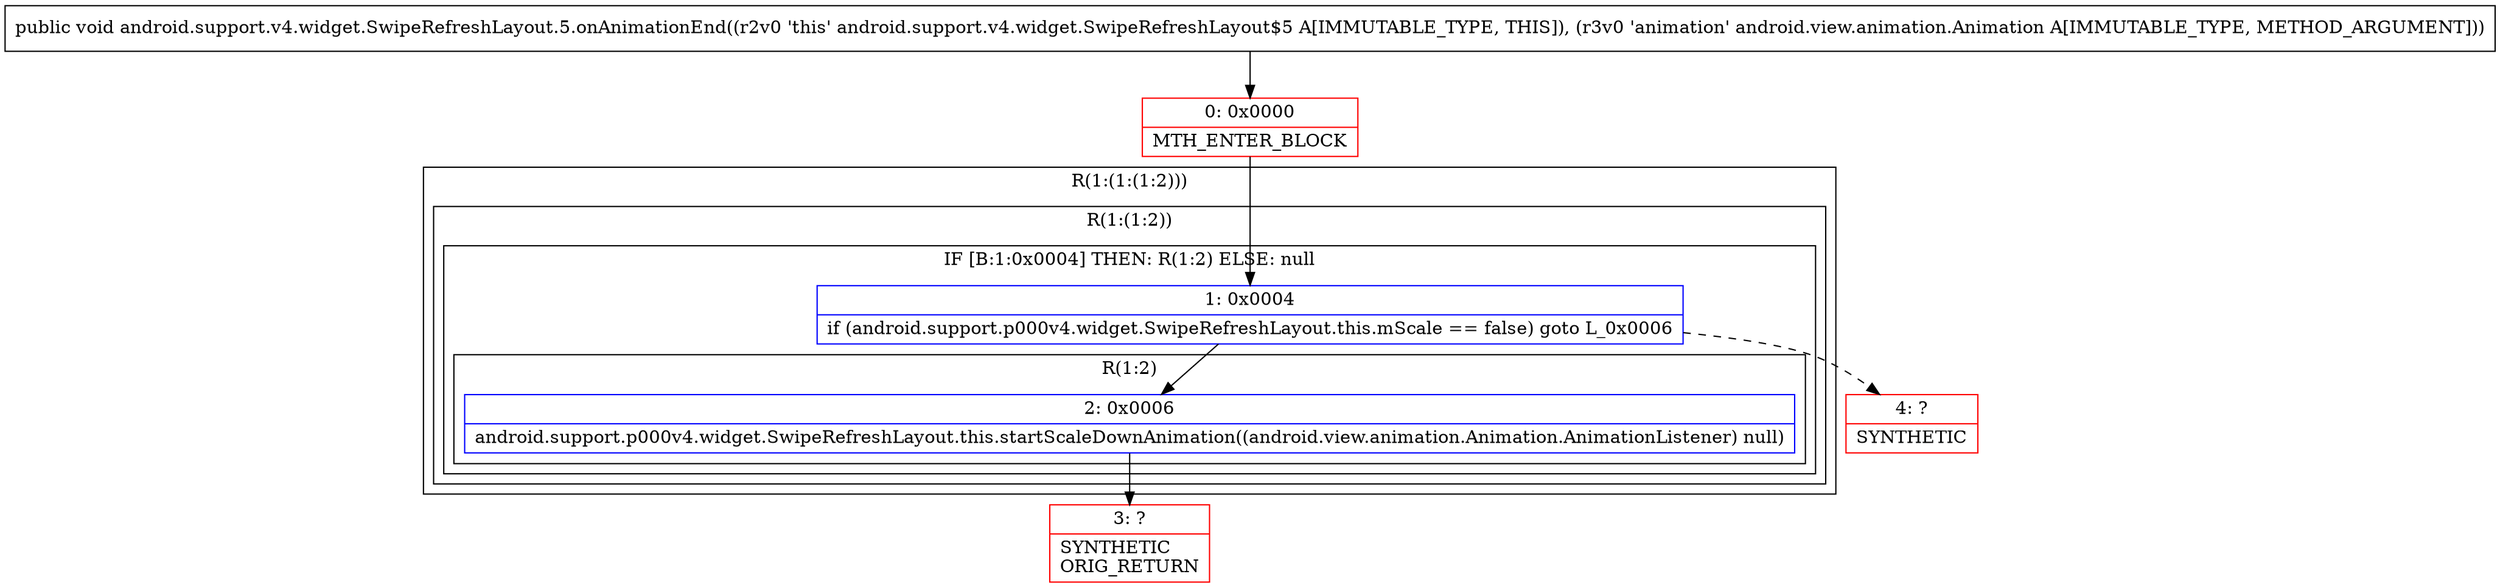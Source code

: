 digraph "CFG forandroid.support.v4.widget.SwipeRefreshLayout.5.onAnimationEnd(Landroid\/view\/animation\/Animation;)V" {
subgraph cluster_Region_987309612 {
label = "R(1:(1:(1:2)))";
node [shape=record,color=blue];
subgraph cluster_Region_2122387592 {
label = "R(1:(1:2))";
node [shape=record,color=blue];
subgraph cluster_IfRegion_1021954129 {
label = "IF [B:1:0x0004] THEN: R(1:2) ELSE: null";
node [shape=record,color=blue];
Node_1 [shape=record,label="{1\:\ 0x0004|if (android.support.p000v4.widget.SwipeRefreshLayout.this.mScale == false) goto L_0x0006\l}"];
subgraph cluster_Region_824317448 {
label = "R(1:2)";
node [shape=record,color=blue];
Node_2 [shape=record,label="{2\:\ 0x0006|android.support.p000v4.widget.SwipeRefreshLayout.this.startScaleDownAnimation((android.view.animation.Animation.AnimationListener) null)\l}"];
}
}
}
}
Node_0 [shape=record,color=red,label="{0\:\ 0x0000|MTH_ENTER_BLOCK\l}"];
Node_3 [shape=record,color=red,label="{3\:\ ?|SYNTHETIC\lORIG_RETURN\l}"];
Node_4 [shape=record,color=red,label="{4\:\ ?|SYNTHETIC\l}"];
MethodNode[shape=record,label="{public void android.support.v4.widget.SwipeRefreshLayout.5.onAnimationEnd((r2v0 'this' android.support.v4.widget.SwipeRefreshLayout$5 A[IMMUTABLE_TYPE, THIS]), (r3v0 'animation' android.view.animation.Animation A[IMMUTABLE_TYPE, METHOD_ARGUMENT])) }"];
MethodNode -> Node_0;
Node_1 -> Node_2;
Node_1 -> Node_4[style=dashed];
Node_2 -> Node_3;
Node_0 -> Node_1;
}

